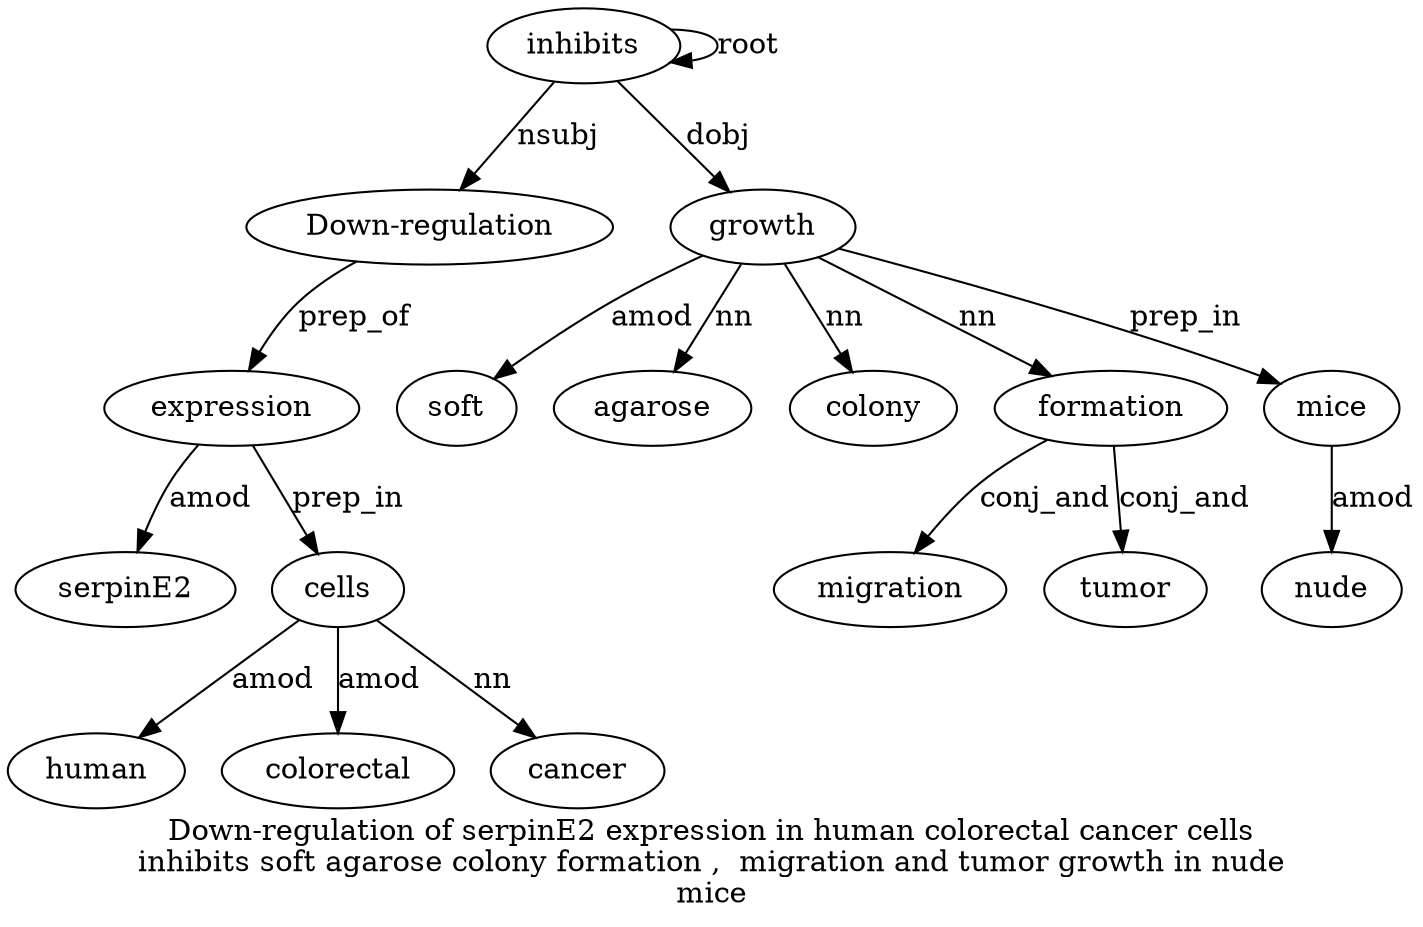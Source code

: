 digraph "Down-regulation of serpinE2 expression in human colorectal cancer cells inhibits soft agarose colony formation ,  migration and tumor growth in nude mice" {
label="Down-regulation of serpinE2 expression in human colorectal cancer cells
inhibits soft agarose colony formation ,  migration and tumor growth in nude
mice";
inhibits10 [style=filled, fillcolor=white, label=inhibits];
"Down-regulation1" [style=filled, fillcolor=white, label="Down-regulation"];
inhibits10 -> "Down-regulation1"  [label=nsubj];
expression4 [style=filled, fillcolor=white, label=expression];
serpinE23 [style=filled, fillcolor=white, label=serpinE2];
expression4 -> serpinE23  [label=amod];
"Down-regulation1" -> expression4  [label=prep_of];
cells9 [style=filled, fillcolor=white, label=cells];
human6 [style=filled, fillcolor=white, label=human];
cells9 -> human6  [label=amod];
colorectal7 [style=filled, fillcolor=white, label=colorectal];
cells9 -> colorectal7  [label=amod];
cancer8 [style=filled, fillcolor=white, label=cancer];
cells9 -> cancer8  [label=nn];
expression4 -> cells9  [label=prep_in];
inhibits10 -> inhibits10  [label=root];
growth19 [style=filled, fillcolor=white, label=growth];
soft11 [style=filled, fillcolor=white, label=soft];
growth19 -> soft11  [label=amod];
agarose12 [style=filled, fillcolor=white, label=agarose];
growth19 -> agarose12  [label=nn];
colony13 [style=filled, fillcolor=white, label=colony];
growth19 -> colony13  [label=nn];
formation14 [style=filled, fillcolor=white, label=formation];
growth19 -> formation14  [label=nn];
migration16 [style=filled, fillcolor=white, label=migration];
formation14 -> migration16  [label=conj_and];
tumor18 [style=filled, fillcolor=white, label=tumor];
formation14 -> tumor18  [label=conj_and];
inhibits10 -> growth19  [label=dobj];
mice22 [style=filled, fillcolor=white, label=mice];
nude21 [style=filled, fillcolor=white, label=nude];
mice22 -> nude21  [label=amod];
growth19 -> mice22  [label=prep_in];
}
